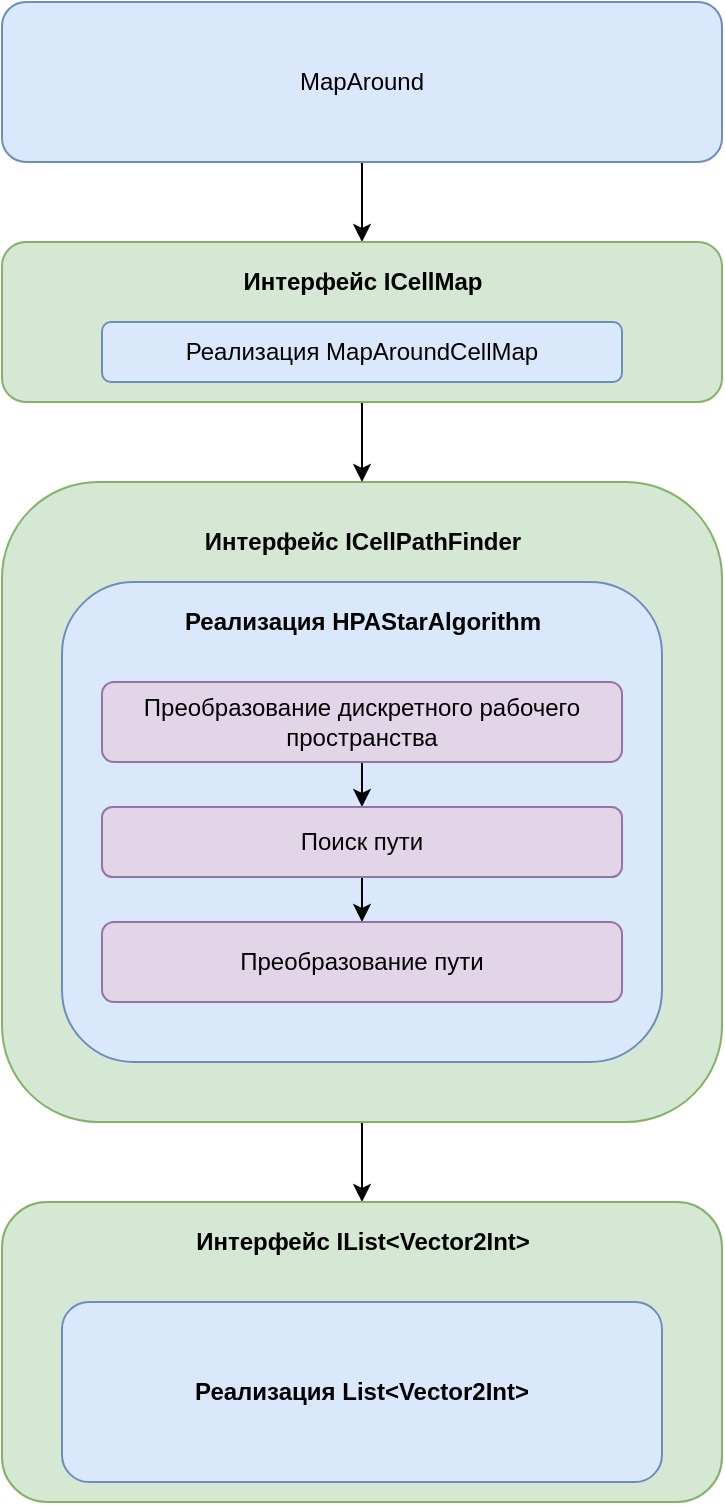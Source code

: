 <mxfile version="13.1.2" type="device"><diagram id="J3u9hvpKkw-_AUm7apwy" name="Page-1"><mxGraphModel dx="1422" dy="791" grid="1" gridSize="10" guides="1" tooltips="1" connect="1" arrows="1" fold="1" page="1" pageScale="1" pageWidth="827" pageHeight="1169" math="0" shadow="0"><root><mxCell id="0"/><mxCell id="1" parent="0"/><mxCell id="qaQSAO75gu-Jg1typGSQ-20" style="edgeStyle=orthogonalEdgeStyle;rounded=0;orthogonalLoop=1;jettySize=auto;html=1;entryX=0.5;entryY=0;entryDx=0;entryDy=0;" edge="1" parent="1" source="qaQSAO75gu-Jg1typGSQ-2" target="qaQSAO75gu-Jg1typGSQ-17"><mxGeometry relative="1" as="geometry"/></mxCell><mxCell id="qaQSAO75gu-Jg1typGSQ-2" value="" style="rounded=1;whiteSpace=wrap;html=1;fillColor=#d5e8d4;strokeColor=#82b366;" vertex="1" parent="1"><mxGeometry x="280" y="320" width="360" height="320" as="geometry"/></mxCell><mxCell id="qaQSAO75gu-Jg1typGSQ-15" value="" style="rounded=1;whiteSpace=wrap;html=1;fillColor=#dae8fc;strokeColor=#6c8ebf;" vertex="1" parent="1"><mxGeometry x="310" y="370" width="300" height="240" as="geometry"/></mxCell><mxCell id="qaQSAO75gu-Jg1typGSQ-12" style="edgeStyle=orthogonalEdgeStyle;rounded=0;orthogonalLoop=1;jettySize=auto;html=1;entryX=0.5;entryY=0;entryDx=0;entryDy=0;" edge="1" parent="1" source="qaQSAO75gu-Jg1typGSQ-1" target="qaQSAO75gu-Jg1typGSQ-10"><mxGeometry relative="1" as="geometry"/></mxCell><mxCell id="qaQSAO75gu-Jg1typGSQ-1" value="MapAround" style="rounded=1;whiteSpace=wrap;html=1;fillColor=#dae8fc;strokeColor=#6c8ebf;" vertex="1" parent="1"><mxGeometry x="280" y="80" width="360" height="80" as="geometry"/></mxCell><mxCell id="qaQSAO75gu-Jg1typGSQ-5" value="" style="edgeStyle=orthogonalEdgeStyle;rounded=0;orthogonalLoop=1;jettySize=auto;html=1;" edge="1" parent="1" source="qaQSAO75gu-Jg1typGSQ-3" target="qaQSAO75gu-Jg1typGSQ-4"><mxGeometry relative="1" as="geometry"/></mxCell><mxCell id="qaQSAO75gu-Jg1typGSQ-3" value="Преобразование дискретного рабочего пространства" style="rounded=1;whiteSpace=wrap;html=1;fillColor=#e1d5e7;strokeColor=#9673a6;" vertex="1" parent="1"><mxGeometry x="330" y="420" width="260" height="40" as="geometry"/></mxCell><mxCell id="qaQSAO75gu-Jg1typGSQ-7" value="" style="edgeStyle=orthogonalEdgeStyle;rounded=0;orthogonalLoop=1;jettySize=auto;html=1;" edge="1" parent="1" source="qaQSAO75gu-Jg1typGSQ-4" target="qaQSAO75gu-Jg1typGSQ-6"><mxGeometry relative="1" as="geometry"/></mxCell><mxCell id="qaQSAO75gu-Jg1typGSQ-4" value="Поиск пути" style="rounded=1;whiteSpace=wrap;html=1;fillColor=#e1d5e7;strokeColor=#9673a6;" vertex="1" parent="1"><mxGeometry x="330" y="482.5" width="260" height="35" as="geometry"/></mxCell><mxCell id="qaQSAO75gu-Jg1typGSQ-6" value="Преобразование пути" style="rounded=1;whiteSpace=wrap;html=1;fillColor=#e1d5e7;strokeColor=#9673a6;" vertex="1" parent="1"><mxGeometry x="330" y="540" width="260" height="40" as="geometry"/></mxCell><mxCell id="qaQSAO75gu-Jg1typGSQ-8" value="Интерфейс ICellPathFinder" style="text;html=1;align=center;verticalAlign=middle;resizable=0;points=[];autosize=1;fontStyle=1" vertex="1" parent="1"><mxGeometry x="375" y="340" width="170" height="20" as="geometry"/></mxCell><mxCell id="qaQSAO75gu-Jg1typGSQ-14" style="edgeStyle=orthogonalEdgeStyle;rounded=0;orthogonalLoop=1;jettySize=auto;html=1;entryX=0.5;entryY=0;entryDx=0;entryDy=0;" edge="1" parent="1" source="qaQSAO75gu-Jg1typGSQ-10" target="qaQSAO75gu-Jg1typGSQ-2"><mxGeometry relative="1" as="geometry"/></mxCell><mxCell id="qaQSAO75gu-Jg1typGSQ-10" value="" style="rounded=1;whiteSpace=wrap;html=1;fillColor=#d5e8d4;strokeColor=#82b366;" vertex="1" parent="1"><mxGeometry x="280" y="200" width="360" height="80" as="geometry"/></mxCell><mxCell id="qaQSAO75gu-Jg1typGSQ-11" value="Реализация MapAroundCellMap" style="rounded=1;whiteSpace=wrap;html=1;fillColor=#dae8fc;strokeColor=#6c8ebf;" vertex="1" parent="1"><mxGeometry x="330" y="240" width="260" height="30" as="geometry"/></mxCell><mxCell id="qaQSAO75gu-Jg1typGSQ-13" value="Интерфейс ICellMap" style="text;html=1;align=center;verticalAlign=middle;resizable=0;points=[];autosize=1;fontStyle=1" vertex="1" parent="1"><mxGeometry x="395" y="210" width="130" height="20" as="geometry"/></mxCell><mxCell id="qaQSAO75gu-Jg1typGSQ-16" value="Реализация HPAStarAlgorithm" style="text;html=1;align=center;verticalAlign=middle;resizable=0;points=[];autosize=1;fontStyle=1" vertex="1" parent="1"><mxGeometry x="365" y="380" width="190" height="20" as="geometry"/></mxCell><mxCell id="qaQSAO75gu-Jg1typGSQ-17" value="" style="rounded=1;whiteSpace=wrap;html=1;fillColor=#d5e8d4;strokeColor=#82b366;" vertex="1" parent="1"><mxGeometry x="280" y="680" width="360" height="150" as="geometry"/></mxCell><mxCell id="qaQSAO75gu-Jg1typGSQ-18" value="Интерфейс IList&amp;lt;Vector2Int&amp;gt;" style="text;html=1;align=center;verticalAlign=middle;resizable=0;points=[];autosize=1;fontStyle=1" vertex="1" parent="1"><mxGeometry x="370" y="690" width="180" height="20" as="geometry"/></mxCell><mxCell id="qaQSAO75gu-Jg1typGSQ-19" value="Реализация List&amp;lt;Vector2Int&amp;gt;" style="rounded=1;whiteSpace=wrap;html=1;fillColor=#dae8fc;strokeColor=#6c8ebf;fontStyle=1" vertex="1" parent="1"><mxGeometry x="310" y="730" width="300" height="90" as="geometry"/></mxCell></root></mxGraphModel></diagram></mxfile>